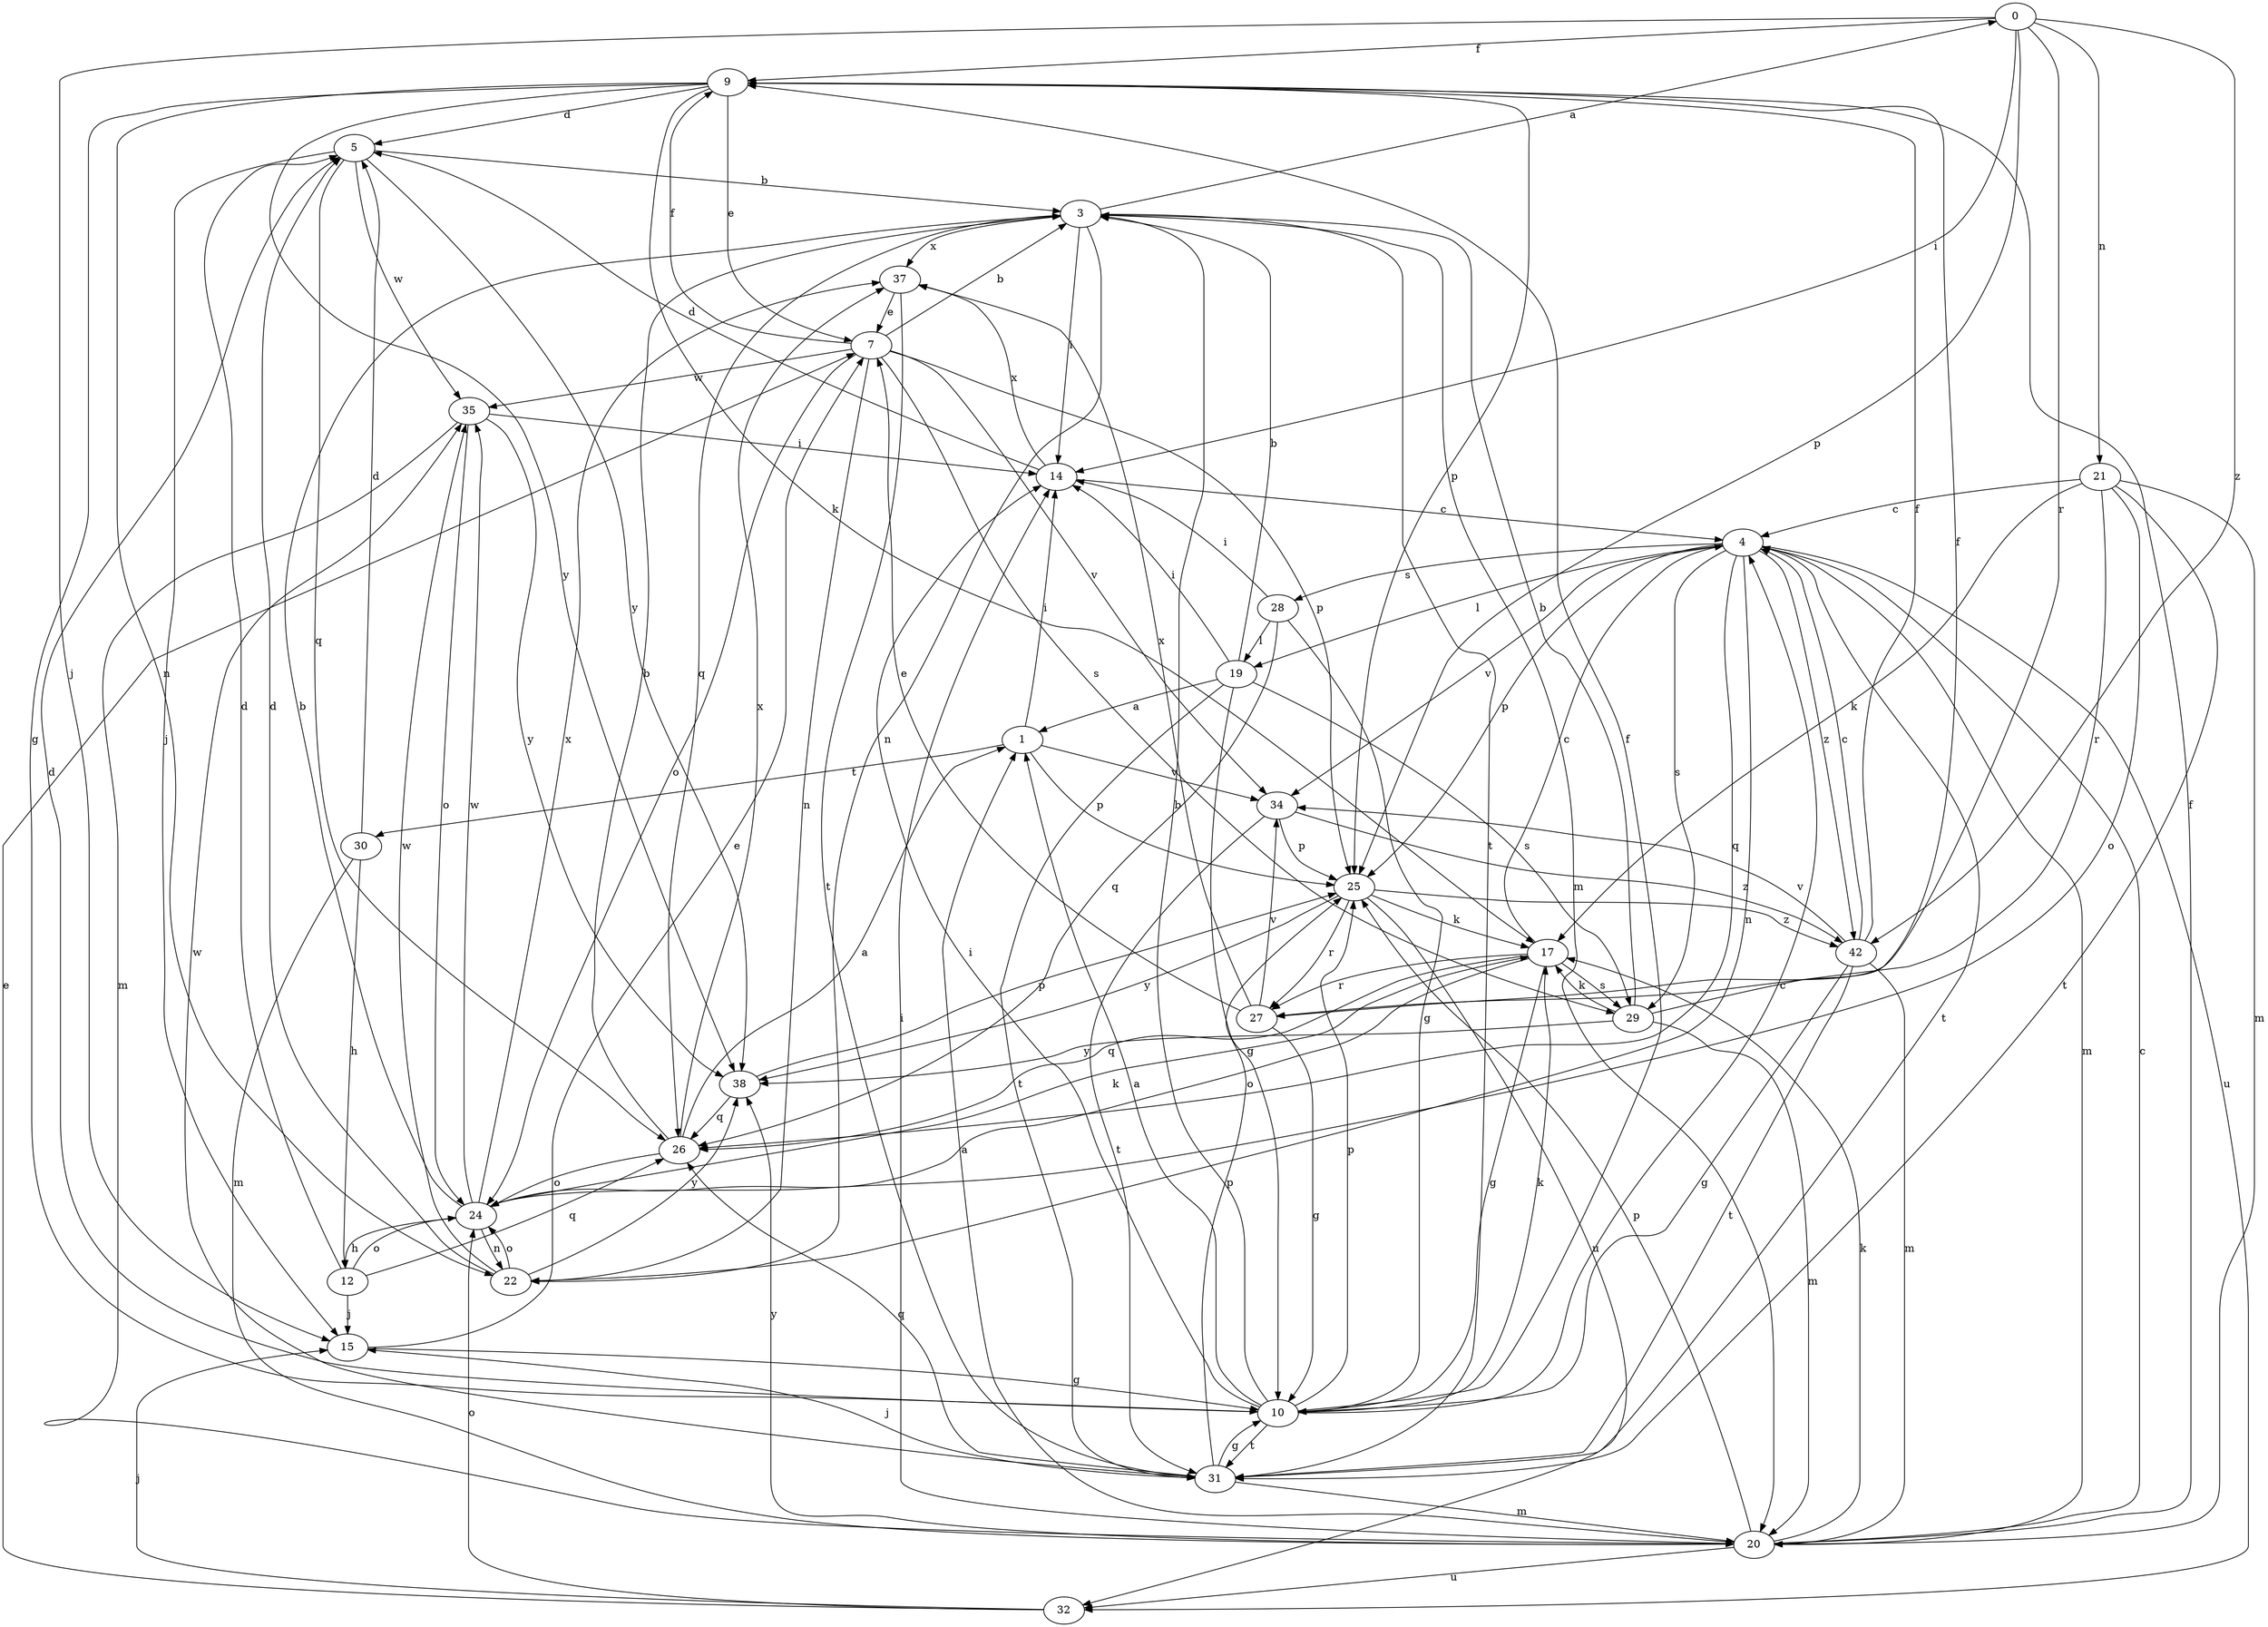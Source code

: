 strict digraph  {
0;
1;
3;
4;
5;
7;
9;
10;
12;
14;
15;
17;
19;
20;
21;
22;
24;
25;
26;
27;
28;
29;
30;
31;
32;
34;
35;
37;
38;
42;
0 -> 9  [label=f];
0 -> 14  [label=i];
0 -> 15  [label=j];
0 -> 21  [label=n];
0 -> 25  [label=p];
0 -> 27  [label=r];
0 -> 42  [label=z];
1 -> 14  [label=i];
1 -> 25  [label=p];
1 -> 30  [label=t];
1 -> 34  [label=v];
3 -> 0  [label=a];
3 -> 14  [label=i];
3 -> 20  [label=m];
3 -> 22  [label=n];
3 -> 26  [label=q];
3 -> 31  [label=t];
3 -> 37  [label=x];
4 -> 19  [label=l];
4 -> 20  [label=m];
4 -> 22  [label=n];
4 -> 25  [label=p];
4 -> 26  [label=q];
4 -> 28  [label=s];
4 -> 29  [label=s];
4 -> 31  [label=t];
4 -> 32  [label=u];
4 -> 34  [label=v];
4 -> 42  [label=z];
5 -> 3  [label=b];
5 -> 15  [label=j];
5 -> 26  [label=q];
5 -> 35  [label=w];
5 -> 38  [label=y];
7 -> 3  [label=b];
7 -> 9  [label=f];
7 -> 22  [label=n];
7 -> 24  [label=o];
7 -> 25  [label=p];
7 -> 29  [label=s];
7 -> 34  [label=v];
7 -> 35  [label=w];
9 -> 5  [label=d];
9 -> 7  [label=e];
9 -> 10  [label=g];
9 -> 17  [label=k];
9 -> 22  [label=n];
9 -> 25  [label=p];
9 -> 38  [label=y];
10 -> 1  [label=a];
10 -> 3  [label=b];
10 -> 4  [label=c];
10 -> 5  [label=d];
10 -> 9  [label=f];
10 -> 14  [label=i];
10 -> 17  [label=k];
10 -> 25  [label=p];
10 -> 31  [label=t];
12 -> 5  [label=d];
12 -> 15  [label=j];
12 -> 24  [label=o];
12 -> 26  [label=q];
14 -> 4  [label=c];
14 -> 5  [label=d];
14 -> 37  [label=x];
15 -> 7  [label=e];
15 -> 10  [label=g];
17 -> 4  [label=c];
17 -> 10  [label=g];
17 -> 24  [label=o];
17 -> 26  [label=q];
17 -> 27  [label=r];
17 -> 29  [label=s];
19 -> 1  [label=a];
19 -> 3  [label=b];
19 -> 10  [label=g];
19 -> 14  [label=i];
19 -> 29  [label=s];
19 -> 31  [label=t];
20 -> 1  [label=a];
20 -> 4  [label=c];
20 -> 9  [label=f];
20 -> 14  [label=i];
20 -> 17  [label=k];
20 -> 25  [label=p];
20 -> 32  [label=u];
20 -> 38  [label=y];
21 -> 4  [label=c];
21 -> 17  [label=k];
21 -> 20  [label=m];
21 -> 24  [label=o];
21 -> 27  [label=r];
21 -> 31  [label=t];
22 -> 5  [label=d];
22 -> 24  [label=o];
22 -> 35  [label=w];
22 -> 38  [label=y];
24 -> 3  [label=b];
24 -> 12  [label=h];
24 -> 17  [label=k];
24 -> 22  [label=n];
24 -> 35  [label=w];
24 -> 37  [label=x];
25 -> 17  [label=k];
25 -> 27  [label=r];
25 -> 32  [label=u];
25 -> 38  [label=y];
25 -> 42  [label=z];
26 -> 1  [label=a];
26 -> 3  [label=b];
26 -> 24  [label=o];
26 -> 37  [label=x];
27 -> 7  [label=e];
27 -> 10  [label=g];
27 -> 34  [label=v];
27 -> 37  [label=x];
28 -> 10  [label=g];
28 -> 14  [label=i];
28 -> 19  [label=l];
28 -> 26  [label=q];
29 -> 3  [label=b];
29 -> 9  [label=f];
29 -> 17  [label=k];
29 -> 20  [label=m];
29 -> 38  [label=y];
30 -> 5  [label=d];
30 -> 12  [label=h];
30 -> 20  [label=m];
31 -> 10  [label=g];
31 -> 15  [label=j];
31 -> 20  [label=m];
31 -> 25  [label=p];
31 -> 26  [label=q];
31 -> 35  [label=w];
32 -> 7  [label=e];
32 -> 15  [label=j];
32 -> 24  [label=o];
34 -> 25  [label=p];
34 -> 31  [label=t];
34 -> 42  [label=z];
35 -> 14  [label=i];
35 -> 20  [label=m];
35 -> 24  [label=o];
35 -> 38  [label=y];
37 -> 7  [label=e];
37 -> 31  [label=t];
38 -> 25  [label=p];
38 -> 26  [label=q];
42 -> 4  [label=c];
42 -> 9  [label=f];
42 -> 10  [label=g];
42 -> 20  [label=m];
42 -> 31  [label=t];
42 -> 34  [label=v];
}
